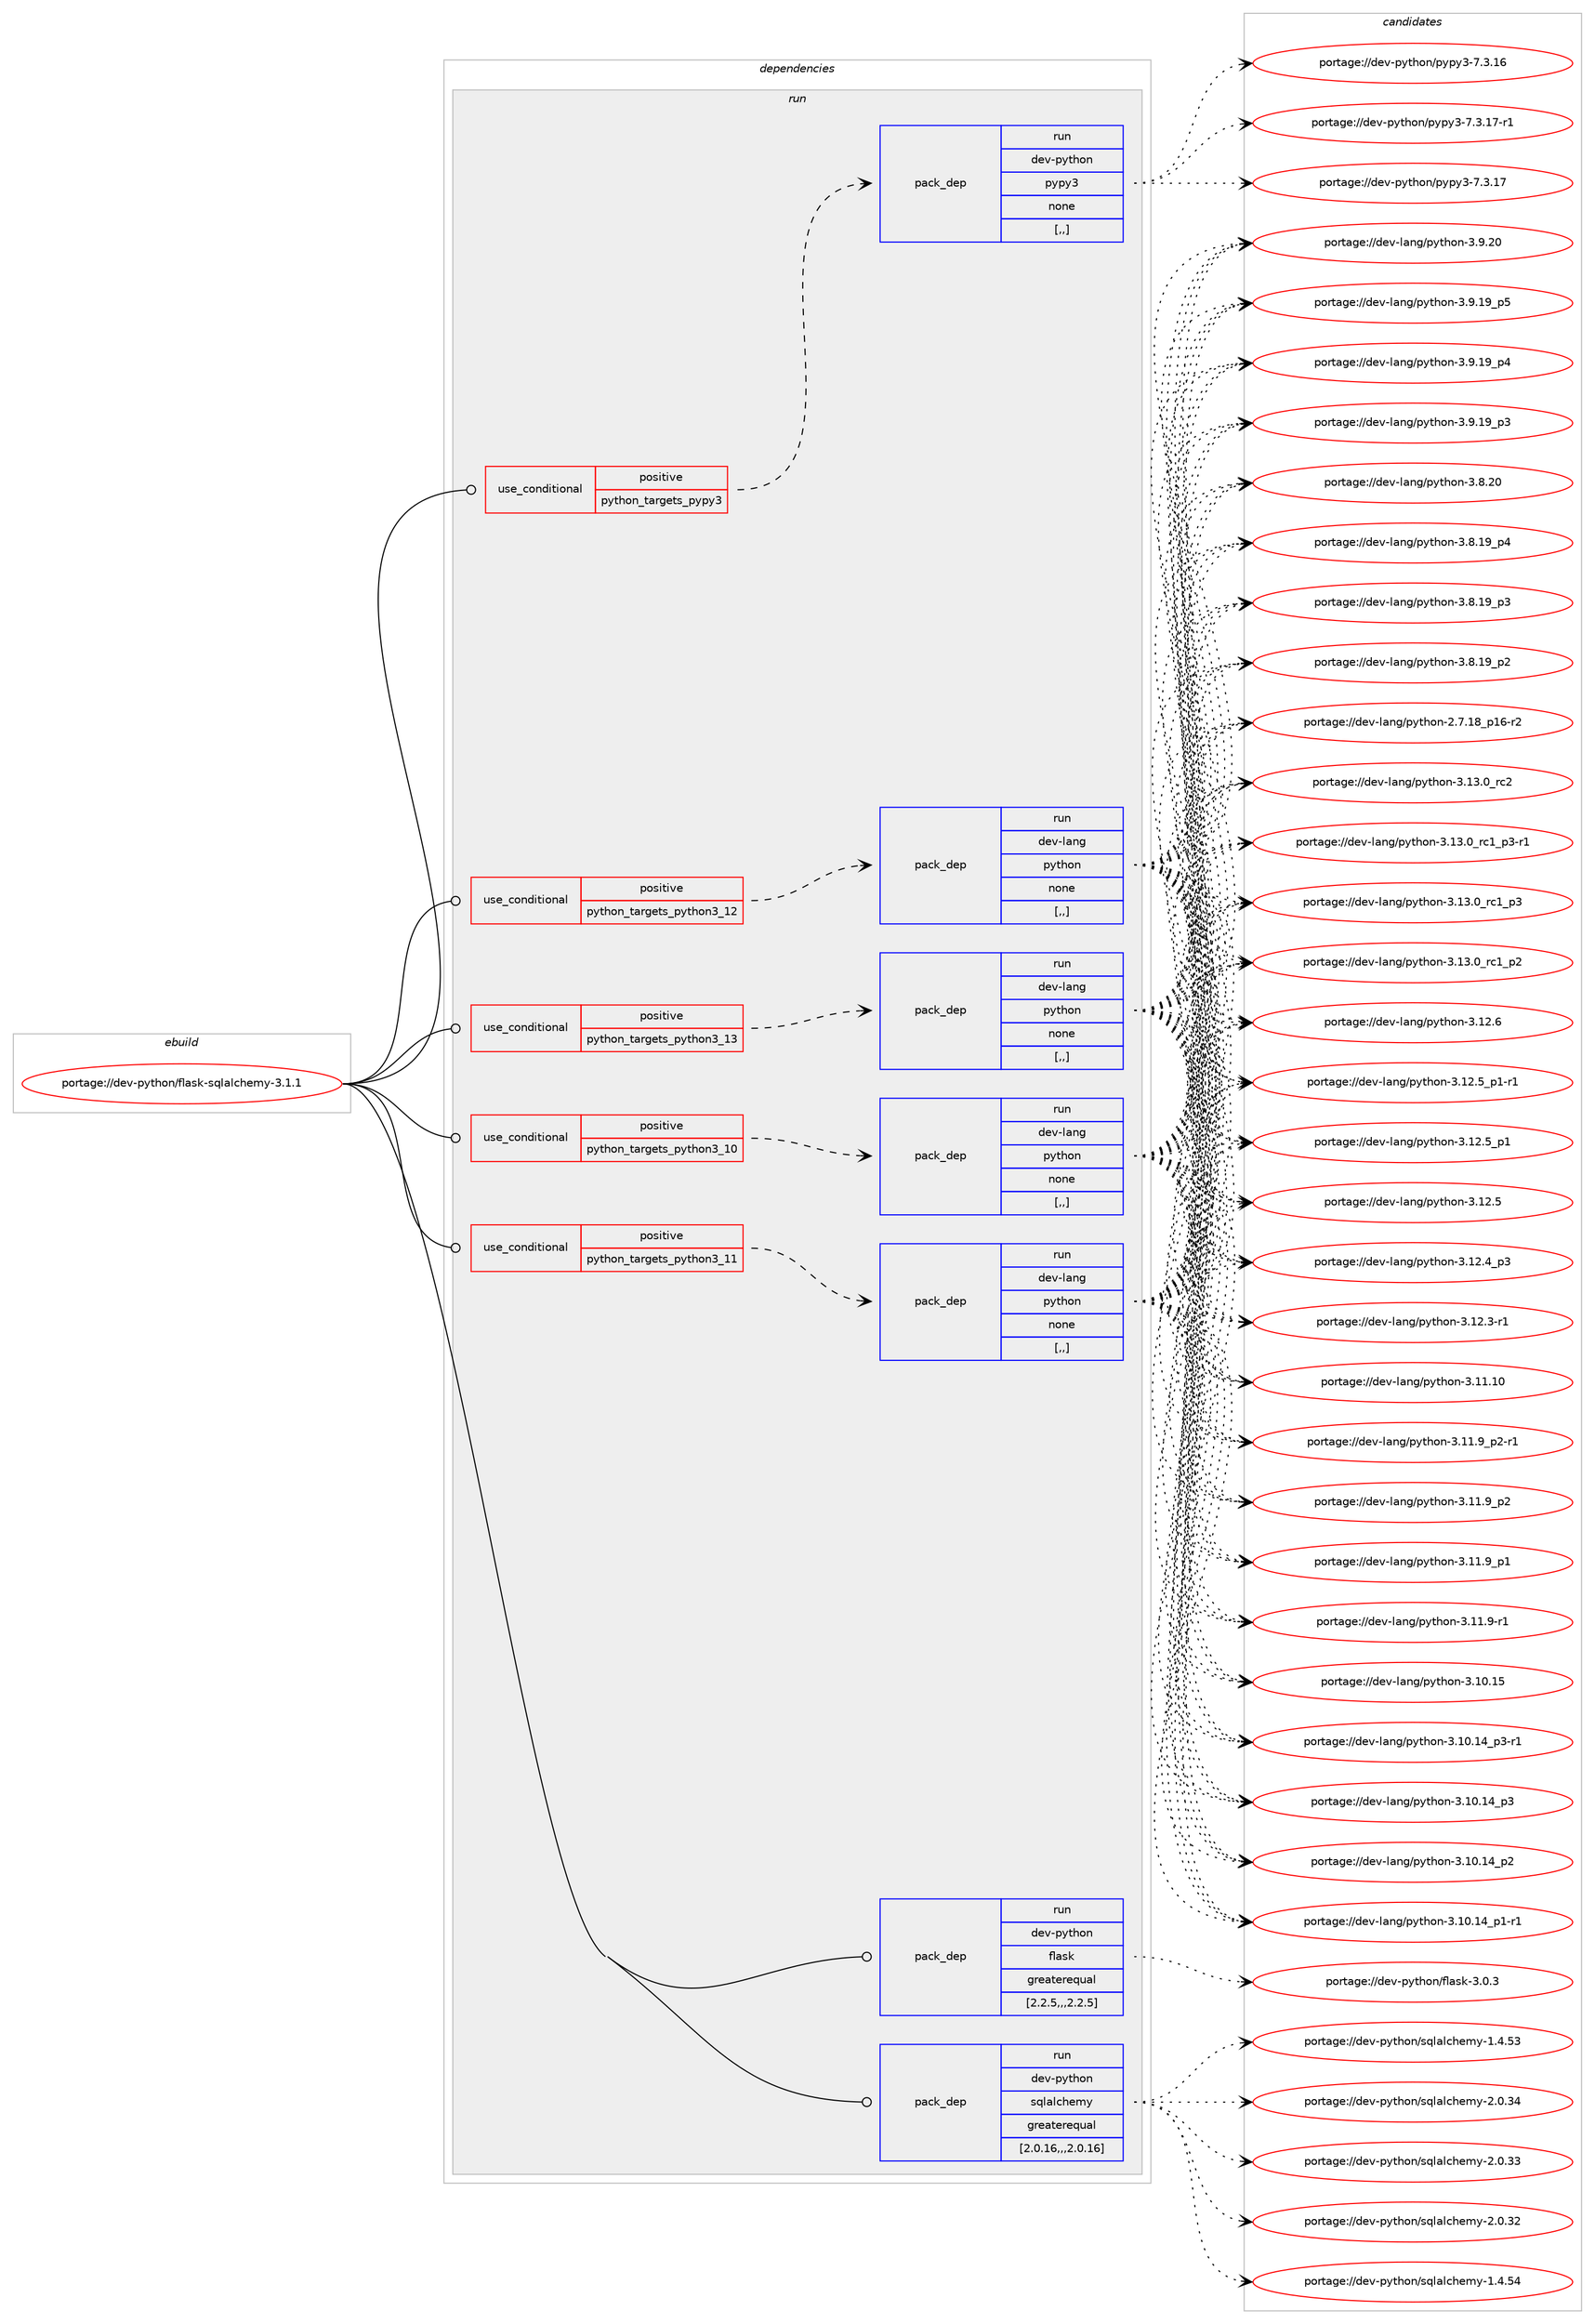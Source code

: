 digraph prolog {

# *************
# Graph options
# *************

newrank=true;
concentrate=true;
compound=true;
graph [rankdir=LR,fontname=Helvetica,fontsize=10,ranksep=1.5];#, ranksep=2.5, nodesep=0.2];
edge  [arrowhead=vee];
node  [fontname=Helvetica,fontsize=10];

# **********
# The ebuild
# **********

subgraph cluster_leftcol {
color=gray;
label=<<i>ebuild</i>>;
id [label="portage://dev-python/flask-sqlalchemy-3.1.1", color=red, width=4, href="../dev-python/flask-sqlalchemy-3.1.1.svg"];
}

# ****************
# The dependencies
# ****************

subgraph cluster_midcol {
color=gray;
label=<<i>dependencies</i>>;
subgraph cluster_compile {
fillcolor="#eeeeee";
style=filled;
label=<<i>compile</i>>;
}
subgraph cluster_compileandrun {
fillcolor="#eeeeee";
style=filled;
label=<<i>compile and run</i>>;
}
subgraph cluster_run {
fillcolor="#eeeeee";
style=filled;
label=<<i>run</i>>;
subgraph cond163179 {
dependency640884 [label=<<TABLE BORDER="0" CELLBORDER="1" CELLSPACING="0" CELLPADDING="4"><TR><TD ROWSPAN="3" CELLPADDING="10">use_conditional</TD></TR><TR><TD>positive</TD></TR><TR><TD>python_targets_pypy3</TD></TR></TABLE>>, shape=none, color=red];
subgraph pack472886 {
dependency640885 [label=<<TABLE BORDER="0" CELLBORDER="1" CELLSPACING="0" CELLPADDING="4" WIDTH="220"><TR><TD ROWSPAN="6" CELLPADDING="30">pack_dep</TD></TR><TR><TD WIDTH="110">run</TD></TR><TR><TD>dev-python</TD></TR><TR><TD>pypy3</TD></TR><TR><TD>none</TD></TR><TR><TD>[,,]</TD></TR></TABLE>>, shape=none, color=blue];
}
dependency640884:e -> dependency640885:w [weight=20,style="dashed",arrowhead="vee"];
}
id:e -> dependency640884:w [weight=20,style="solid",arrowhead="odot"];
subgraph cond163180 {
dependency640886 [label=<<TABLE BORDER="0" CELLBORDER="1" CELLSPACING="0" CELLPADDING="4"><TR><TD ROWSPAN="3" CELLPADDING="10">use_conditional</TD></TR><TR><TD>positive</TD></TR><TR><TD>python_targets_python3_10</TD></TR></TABLE>>, shape=none, color=red];
subgraph pack472887 {
dependency640887 [label=<<TABLE BORDER="0" CELLBORDER="1" CELLSPACING="0" CELLPADDING="4" WIDTH="220"><TR><TD ROWSPAN="6" CELLPADDING="30">pack_dep</TD></TR><TR><TD WIDTH="110">run</TD></TR><TR><TD>dev-lang</TD></TR><TR><TD>python</TD></TR><TR><TD>none</TD></TR><TR><TD>[,,]</TD></TR></TABLE>>, shape=none, color=blue];
}
dependency640886:e -> dependency640887:w [weight=20,style="dashed",arrowhead="vee"];
}
id:e -> dependency640886:w [weight=20,style="solid",arrowhead="odot"];
subgraph cond163181 {
dependency640888 [label=<<TABLE BORDER="0" CELLBORDER="1" CELLSPACING="0" CELLPADDING="4"><TR><TD ROWSPAN="3" CELLPADDING="10">use_conditional</TD></TR><TR><TD>positive</TD></TR><TR><TD>python_targets_python3_11</TD></TR></TABLE>>, shape=none, color=red];
subgraph pack472888 {
dependency640889 [label=<<TABLE BORDER="0" CELLBORDER="1" CELLSPACING="0" CELLPADDING="4" WIDTH="220"><TR><TD ROWSPAN="6" CELLPADDING="30">pack_dep</TD></TR><TR><TD WIDTH="110">run</TD></TR><TR><TD>dev-lang</TD></TR><TR><TD>python</TD></TR><TR><TD>none</TD></TR><TR><TD>[,,]</TD></TR></TABLE>>, shape=none, color=blue];
}
dependency640888:e -> dependency640889:w [weight=20,style="dashed",arrowhead="vee"];
}
id:e -> dependency640888:w [weight=20,style="solid",arrowhead="odot"];
subgraph cond163182 {
dependency640890 [label=<<TABLE BORDER="0" CELLBORDER="1" CELLSPACING="0" CELLPADDING="4"><TR><TD ROWSPAN="3" CELLPADDING="10">use_conditional</TD></TR><TR><TD>positive</TD></TR><TR><TD>python_targets_python3_12</TD></TR></TABLE>>, shape=none, color=red];
subgraph pack472889 {
dependency640891 [label=<<TABLE BORDER="0" CELLBORDER="1" CELLSPACING="0" CELLPADDING="4" WIDTH="220"><TR><TD ROWSPAN="6" CELLPADDING="30">pack_dep</TD></TR><TR><TD WIDTH="110">run</TD></TR><TR><TD>dev-lang</TD></TR><TR><TD>python</TD></TR><TR><TD>none</TD></TR><TR><TD>[,,]</TD></TR></TABLE>>, shape=none, color=blue];
}
dependency640890:e -> dependency640891:w [weight=20,style="dashed",arrowhead="vee"];
}
id:e -> dependency640890:w [weight=20,style="solid",arrowhead="odot"];
subgraph cond163183 {
dependency640892 [label=<<TABLE BORDER="0" CELLBORDER="1" CELLSPACING="0" CELLPADDING="4"><TR><TD ROWSPAN="3" CELLPADDING="10">use_conditional</TD></TR><TR><TD>positive</TD></TR><TR><TD>python_targets_python3_13</TD></TR></TABLE>>, shape=none, color=red];
subgraph pack472890 {
dependency640893 [label=<<TABLE BORDER="0" CELLBORDER="1" CELLSPACING="0" CELLPADDING="4" WIDTH="220"><TR><TD ROWSPAN="6" CELLPADDING="30">pack_dep</TD></TR><TR><TD WIDTH="110">run</TD></TR><TR><TD>dev-lang</TD></TR><TR><TD>python</TD></TR><TR><TD>none</TD></TR><TR><TD>[,,]</TD></TR></TABLE>>, shape=none, color=blue];
}
dependency640892:e -> dependency640893:w [weight=20,style="dashed",arrowhead="vee"];
}
id:e -> dependency640892:w [weight=20,style="solid",arrowhead="odot"];
subgraph pack472891 {
dependency640894 [label=<<TABLE BORDER="0" CELLBORDER="1" CELLSPACING="0" CELLPADDING="4" WIDTH="220"><TR><TD ROWSPAN="6" CELLPADDING="30">pack_dep</TD></TR><TR><TD WIDTH="110">run</TD></TR><TR><TD>dev-python</TD></TR><TR><TD>flask</TD></TR><TR><TD>greaterequal</TD></TR><TR><TD>[2.2.5,,,2.2.5]</TD></TR></TABLE>>, shape=none, color=blue];
}
id:e -> dependency640894:w [weight=20,style="solid",arrowhead="odot"];
subgraph pack472892 {
dependency640895 [label=<<TABLE BORDER="0" CELLBORDER="1" CELLSPACING="0" CELLPADDING="4" WIDTH="220"><TR><TD ROWSPAN="6" CELLPADDING="30">pack_dep</TD></TR><TR><TD WIDTH="110">run</TD></TR><TR><TD>dev-python</TD></TR><TR><TD>sqlalchemy</TD></TR><TR><TD>greaterequal</TD></TR><TR><TD>[2.0.16,,,2.0.16]</TD></TR></TABLE>>, shape=none, color=blue];
}
id:e -> dependency640895:w [weight=20,style="solid",arrowhead="odot"];
}
}

# **************
# The candidates
# **************

subgraph cluster_choices {
rank=same;
color=gray;
label=<<i>candidates</i>>;

subgraph choice472886 {
color=black;
nodesep=1;
choice100101118451121211161041111104711212111212151455546514649554511449 [label="portage://dev-python/pypy3-7.3.17-r1", color=red, width=4,href="../dev-python/pypy3-7.3.17-r1.svg"];
choice10010111845112121116104111110471121211121215145554651464955 [label="portage://dev-python/pypy3-7.3.17", color=red, width=4,href="../dev-python/pypy3-7.3.17.svg"];
choice10010111845112121116104111110471121211121215145554651464954 [label="portage://dev-python/pypy3-7.3.16", color=red, width=4,href="../dev-python/pypy3-7.3.16.svg"];
dependency640885:e -> choice100101118451121211161041111104711212111212151455546514649554511449:w [style=dotted,weight="100"];
dependency640885:e -> choice10010111845112121116104111110471121211121215145554651464955:w [style=dotted,weight="100"];
dependency640885:e -> choice10010111845112121116104111110471121211121215145554651464954:w [style=dotted,weight="100"];
}
subgraph choice472887 {
color=black;
nodesep=1;
choice10010111845108971101034711212111610411111045514649514648951149950 [label="portage://dev-lang/python-3.13.0_rc2", color=red, width=4,href="../dev-lang/python-3.13.0_rc2.svg"];
choice1001011184510897110103471121211161041111104551464951464895114994995112514511449 [label="portage://dev-lang/python-3.13.0_rc1_p3-r1", color=red, width=4,href="../dev-lang/python-3.13.0_rc1_p3-r1.svg"];
choice100101118451089711010347112121116104111110455146495146489511499499511251 [label="portage://dev-lang/python-3.13.0_rc1_p3", color=red, width=4,href="../dev-lang/python-3.13.0_rc1_p3.svg"];
choice100101118451089711010347112121116104111110455146495146489511499499511250 [label="portage://dev-lang/python-3.13.0_rc1_p2", color=red, width=4,href="../dev-lang/python-3.13.0_rc1_p2.svg"];
choice10010111845108971101034711212111610411111045514649504654 [label="portage://dev-lang/python-3.12.6", color=red, width=4,href="../dev-lang/python-3.12.6.svg"];
choice1001011184510897110103471121211161041111104551464950465395112494511449 [label="portage://dev-lang/python-3.12.5_p1-r1", color=red, width=4,href="../dev-lang/python-3.12.5_p1-r1.svg"];
choice100101118451089711010347112121116104111110455146495046539511249 [label="portage://dev-lang/python-3.12.5_p1", color=red, width=4,href="../dev-lang/python-3.12.5_p1.svg"];
choice10010111845108971101034711212111610411111045514649504653 [label="portage://dev-lang/python-3.12.5", color=red, width=4,href="../dev-lang/python-3.12.5.svg"];
choice100101118451089711010347112121116104111110455146495046529511251 [label="portage://dev-lang/python-3.12.4_p3", color=red, width=4,href="../dev-lang/python-3.12.4_p3.svg"];
choice100101118451089711010347112121116104111110455146495046514511449 [label="portage://dev-lang/python-3.12.3-r1", color=red, width=4,href="../dev-lang/python-3.12.3-r1.svg"];
choice1001011184510897110103471121211161041111104551464949464948 [label="portage://dev-lang/python-3.11.10", color=red, width=4,href="../dev-lang/python-3.11.10.svg"];
choice1001011184510897110103471121211161041111104551464949465795112504511449 [label="portage://dev-lang/python-3.11.9_p2-r1", color=red, width=4,href="../dev-lang/python-3.11.9_p2-r1.svg"];
choice100101118451089711010347112121116104111110455146494946579511250 [label="portage://dev-lang/python-3.11.9_p2", color=red, width=4,href="../dev-lang/python-3.11.9_p2.svg"];
choice100101118451089711010347112121116104111110455146494946579511249 [label="portage://dev-lang/python-3.11.9_p1", color=red, width=4,href="../dev-lang/python-3.11.9_p1.svg"];
choice100101118451089711010347112121116104111110455146494946574511449 [label="portage://dev-lang/python-3.11.9-r1", color=red, width=4,href="../dev-lang/python-3.11.9-r1.svg"];
choice1001011184510897110103471121211161041111104551464948464953 [label="portage://dev-lang/python-3.10.15", color=red, width=4,href="../dev-lang/python-3.10.15.svg"];
choice100101118451089711010347112121116104111110455146494846495295112514511449 [label="portage://dev-lang/python-3.10.14_p3-r1", color=red, width=4,href="../dev-lang/python-3.10.14_p3-r1.svg"];
choice10010111845108971101034711212111610411111045514649484649529511251 [label="portage://dev-lang/python-3.10.14_p3", color=red, width=4,href="../dev-lang/python-3.10.14_p3.svg"];
choice10010111845108971101034711212111610411111045514649484649529511250 [label="portage://dev-lang/python-3.10.14_p2", color=red, width=4,href="../dev-lang/python-3.10.14_p2.svg"];
choice100101118451089711010347112121116104111110455146494846495295112494511449 [label="portage://dev-lang/python-3.10.14_p1-r1", color=red, width=4,href="../dev-lang/python-3.10.14_p1-r1.svg"];
choice10010111845108971101034711212111610411111045514657465048 [label="portage://dev-lang/python-3.9.20", color=red, width=4,href="../dev-lang/python-3.9.20.svg"];
choice100101118451089711010347112121116104111110455146574649579511253 [label="portage://dev-lang/python-3.9.19_p5", color=red, width=4,href="../dev-lang/python-3.9.19_p5.svg"];
choice100101118451089711010347112121116104111110455146574649579511252 [label="portage://dev-lang/python-3.9.19_p4", color=red, width=4,href="../dev-lang/python-3.9.19_p4.svg"];
choice100101118451089711010347112121116104111110455146574649579511251 [label="portage://dev-lang/python-3.9.19_p3", color=red, width=4,href="../dev-lang/python-3.9.19_p3.svg"];
choice10010111845108971101034711212111610411111045514656465048 [label="portage://dev-lang/python-3.8.20", color=red, width=4,href="../dev-lang/python-3.8.20.svg"];
choice100101118451089711010347112121116104111110455146564649579511252 [label="portage://dev-lang/python-3.8.19_p4", color=red, width=4,href="../dev-lang/python-3.8.19_p4.svg"];
choice100101118451089711010347112121116104111110455146564649579511251 [label="portage://dev-lang/python-3.8.19_p3", color=red, width=4,href="../dev-lang/python-3.8.19_p3.svg"];
choice100101118451089711010347112121116104111110455146564649579511250 [label="portage://dev-lang/python-3.8.19_p2", color=red, width=4,href="../dev-lang/python-3.8.19_p2.svg"];
choice100101118451089711010347112121116104111110455046554649569511249544511450 [label="portage://dev-lang/python-2.7.18_p16-r2", color=red, width=4,href="../dev-lang/python-2.7.18_p16-r2.svg"];
dependency640887:e -> choice10010111845108971101034711212111610411111045514649514648951149950:w [style=dotted,weight="100"];
dependency640887:e -> choice1001011184510897110103471121211161041111104551464951464895114994995112514511449:w [style=dotted,weight="100"];
dependency640887:e -> choice100101118451089711010347112121116104111110455146495146489511499499511251:w [style=dotted,weight="100"];
dependency640887:e -> choice100101118451089711010347112121116104111110455146495146489511499499511250:w [style=dotted,weight="100"];
dependency640887:e -> choice10010111845108971101034711212111610411111045514649504654:w [style=dotted,weight="100"];
dependency640887:e -> choice1001011184510897110103471121211161041111104551464950465395112494511449:w [style=dotted,weight="100"];
dependency640887:e -> choice100101118451089711010347112121116104111110455146495046539511249:w [style=dotted,weight="100"];
dependency640887:e -> choice10010111845108971101034711212111610411111045514649504653:w [style=dotted,weight="100"];
dependency640887:e -> choice100101118451089711010347112121116104111110455146495046529511251:w [style=dotted,weight="100"];
dependency640887:e -> choice100101118451089711010347112121116104111110455146495046514511449:w [style=dotted,weight="100"];
dependency640887:e -> choice1001011184510897110103471121211161041111104551464949464948:w [style=dotted,weight="100"];
dependency640887:e -> choice1001011184510897110103471121211161041111104551464949465795112504511449:w [style=dotted,weight="100"];
dependency640887:e -> choice100101118451089711010347112121116104111110455146494946579511250:w [style=dotted,weight="100"];
dependency640887:e -> choice100101118451089711010347112121116104111110455146494946579511249:w [style=dotted,weight="100"];
dependency640887:e -> choice100101118451089711010347112121116104111110455146494946574511449:w [style=dotted,weight="100"];
dependency640887:e -> choice1001011184510897110103471121211161041111104551464948464953:w [style=dotted,weight="100"];
dependency640887:e -> choice100101118451089711010347112121116104111110455146494846495295112514511449:w [style=dotted,weight="100"];
dependency640887:e -> choice10010111845108971101034711212111610411111045514649484649529511251:w [style=dotted,weight="100"];
dependency640887:e -> choice10010111845108971101034711212111610411111045514649484649529511250:w [style=dotted,weight="100"];
dependency640887:e -> choice100101118451089711010347112121116104111110455146494846495295112494511449:w [style=dotted,weight="100"];
dependency640887:e -> choice10010111845108971101034711212111610411111045514657465048:w [style=dotted,weight="100"];
dependency640887:e -> choice100101118451089711010347112121116104111110455146574649579511253:w [style=dotted,weight="100"];
dependency640887:e -> choice100101118451089711010347112121116104111110455146574649579511252:w [style=dotted,weight="100"];
dependency640887:e -> choice100101118451089711010347112121116104111110455146574649579511251:w [style=dotted,weight="100"];
dependency640887:e -> choice10010111845108971101034711212111610411111045514656465048:w [style=dotted,weight="100"];
dependency640887:e -> choice100101118451089711010347112121116104111110455146564649579511252:w [style=dotted,weight="100"];
dependency640887:e -> choice100101118451089711010347112121116104111110455146564649579511251:w [style=dotted,weight="100"];
dependency640887:e -> choice100101118451089711010347112121116104111110455146564649579511250:w [style=dotted,weight="100"];
dependency640887:e -> choice100101118451089711010347112121116104111110455046554649569511249544511450:w [style=dotted,weight="100"];
}
subgraph choice472888 {
color=black;
nodesep=1;
choice10010111845108971101034711212111610411111045514649514648951149950 [label="portage://dev-lang/python-3.13.0_rc2", color=red, width=4,href="../dev-lang/python-3.13.0_rc2.svg"];
choice1001011184510897110103471121211161041111104551464951464895114994995112514511449 [label="portage://dev-lang/python-3.13.0_rc1_p3-r1", color=red, width=4,href="../dev-lang/python-3.13.0_rc1_p3-r1.svg"];
choice100101118451089711010347112121116104111110455146495146489511499499511251 [label="portage://dev-lang/python-3.13.0_rc1_p3", color=red, width=4,href="../dev-lang/python-3.13.0_rc1_p3.svg"];
choice100101118451089711010347112121116104111110455146495146489511499499511250 [label="portage://dev-lang/python-3.13.0_rc1_p2", color=red, width=4,href="../dev-lang/python-3.13.0_rc1_p2.svg"];
choice10010111845108971101034711212111610411111045514649504654 [label="portage://dev-lang/python-3.12.6", color=red, width=4,href="../dev-lang/python-3.12.6.svg"];
choice1001011184510897110103471121211161041111104551464950465395112494511449 [label="portage://dev-lang/python-3.12.5_p1-r1", color=red, width=4,href="../dev-lang/python-3.12.5_p1-r1.svg"];
choice100101118451089711010347112121116104111110455146495046539511249 [label="portage://dev-lang/python-3.12.5_p1", color=red, width=4,href="../dev-lang/python-3.12.5_p1.svg"];
choice10010111845108971101034711212111610411111045514649504653 [label="portage://dev-lang/python-3.12.5", color=red, width=4,href="../dev-lang/python-3.12.5.svg"];
choice100101118451089711010347112121116104111110455146495046529511251 [label="portage://dev-lang/python-3.12.4_p3", color=red, width=4,href="../dev-lang/python-3.12.4_p3.svg"];
choice100101118451089711010347112121116104111110455146495046514511449 [label="portage://dev-lang/python-3.12.3-r1", color=red, width=4,href="../dev-lang/python-3.12.3-r1.svg"];
choice1001011184510897110103471121211161041111104551464949464948 [label="portage://dev-lang/python-3.11.10", color=red, width=4,href="../dev-lang/python-3.11.10.svg"];
choice1001011184510897110103471121211161041111104551464949465795112504511449 [label="portage://dev-lang/python-3.11.9_p2-r1", color=red, width=4,href="../dev-lang/python-3.11.9_p2-r1.svg"];
choice100101118451089711010347112121116104111110455146494946579511250 [label="portage://dev-lang/python-3.11.9_p2", color=red, width=4,href="../dev-lang/python-3.11.9_p2.svg"];
choice100101118451089711010347112121116104111110455146494946579511249 [label="portage://dev-lang/python-3.11.9_p1", color=red, width=4,href="../dev-lang/python-3.11.9_p1.svg"];
choice100101118451089711010347112121116104111110455146494946574511449 [label="portage://dev-lang/python-3.11.9-r1", color=red, width=4,href="../dev-lang/python-3.11.9-r1.svg"];
choice1001011184510897110103471121211161041111104551464948464953 [label="portage://dev-lang/python-3.10.15", color=red, width=4,href="../dev-lang/python-3.10.15.svg"];
choice100101118451089711010347112121116104111110455146494846495295112514511449 [label="portage://dev-lang/python-3.10.14_p3-r1", color=red, width=4,href="../dev-lang/python-3.10.14_p3-r1.svg"];
choice10010111845108971101034711212111610411111045514649484649529511251 [label="portage://dev-lang/python-3.10.14_p3", color=red, width=4,href="../dev-lang/python-3.10.14_p3.svg"];
choice10010111845108971101034711212111610411111045514649484649529511250 [label="portage://dev-lang/python-3.10.14_p2", color=red, width=4,href="../dev-lang/python-3.10.14_p2.svg"];
choice100101118451089711010347112121116104111110455146494846495295112494511449 [label="portage://dev-lang/python-3.10.14_p1-r1", color=red, width=4,href="../dev-lang/python-3.10.14_p1-r1.svg"];
choice10010111845108971101034711212111610411111045514657465048 [label="portage://dev-lang/python-3.9.20", color=red, width=4,href="../dev-lang/python-3.9.20.svg"];
choice100101118451089711010347112121116104111110455146574649579511253 [label="portage://dev-lang/python-3.9.19_p5", color=red, width=4,href="../dev-lang/python-3.9.19_p5.svg"];
choice100101118451089711010347112121116104111110455146574649579511252 [label="portage://dev-lang/python-3.9.19_p4", color=red, width=4,href="../dev-lang/python-3.9.19_p4.svg"];
choice100101118451089711010347112121116104111110455146574649579511251 [label="portage://dev-lang/python-3.9.19_p3", color=red, width=4,href="../dev-lang/python-3.9.19_p3.svg"];
choice10010111845108971101034711212111610411111045514656465048 [label="portage://dev-lang/python-3.8.20", color=red, width=4,href="../dev-lang/python-3.8.20.svg"];
choice100101118451089711010347112121116104111110455146564649579511252 [label="portage://dev-lang/python-3.8.19_p4", color=red, width=4,href="../dev-lang/python-3.8.19_p4.svg"];
choice100101118451089711010347112121116104111110455146564649579511251 [label="portage://dev-lang/python-3.8.19_p3", color=red, width=4,href="../dev-lang/python-3.8.19_p3.svg"];
choice100101118451089711010347112121116104111110455146564649579511250 [label="portage://dev-lang/python-3.8.19_p2", color=red, width=4,href="../dev-lang/python-3.8.19_p2.svg"];
choice100101118451089711010347112121116104111110455046554649569511249544511450 [label="portage://dev-lang/python-2.7.18_p16-r2", color=red, width=4,href="../dev-lang/python-2.7.18_p16-r2.svg"];
dependency640889:e -> choice10010111845108971101034711212111610411111045514649514648951149950:w [style=dotted,weight="100"];
dependency640889:e -> choice1001011184510897110103471121211161041111104551464951464895114994995112514511449:w [style=dotted,weight="100"];
dependency640889:e -> choice100101118451089711010347112121116104111110455146495146489511499499511251:w [style=dotted,weight="100"];
dependency640889:e -> choice100101118451089711010347112121116104111110455146495146489511499499511250:w [style=dotted,weight="100"];
dependency640889:e -> choice10010111845108971101034711212111610411111045514649504654:w [style=dotted,weight="100"];
dependency640889:e -> choice1001011184510897110103471121211161041111104551464950465395112494511449:w [style=dotted,weight="100"];
dependency640889:e -> choice100101118451089711010347112121116104111110455146495046539511249:w [style=dotted,weight="100"];
dependency640889:e -> choice10010111845108971101034711212111610411111045514649504653:w [style=dotted,weight="100"];
dependency640889:e -> choice100101118451089711010347112121116104111110455146495046529511251:w [style=dotted,weight="100"];
dependency640889:e -> choice100101118451089711010347112121116104111110455146495046514511449:w [style=dotted,weight="100"];
dependency640889:e -> choice1001011184510897110103471121211161041111104551464949464948:w [style=dotted,weight="100"];
dependency640889:e -> choice1001011184510897110103471121211161041111104551464949465795112504511449:w [style=dotted,weight="100"];
dependency640889:e -> choice100101118451089711010347112121116104111110455146494946579511250:w [style=dotted,weight="100"];
dependency640889:e -> choice100101118451089711010347112121116104111110455146494946579511249:w [style=dotted,weight="100"];
dependency640889:e -> choice100101118451089711010347112121116104111110455146494946574511449:w [style=dotted,weight="100"];
dependency640889:e -> choice1001011184510897110103471121211161041111104551464948464953:w [style=dotted,weight="100"];
dependency640889:e -> choice100101118451089711010347112121116104111110455146494846495295112514511449:w [style=dotted,weight="100"];
dependency640889:e -> choice10010111845108971101034711212111610411111045514649484649529511251:w [style=dotted,weight="100"];
dependency640889:e -> choice10010111845108971101034711212111610411111045514649484649529511250:w [style=dotted,weight="100"];
dependency640889:e -> choice100101118451089711010347112121116104111110455146494846495295112494511449:w [style=dotted,weight="100"];
dependency640889:e -> choice10010111845108971101034711212111610411111045514657465048:w [style=dotted,weight="100"];
dependency640889:e -> choice100101118451089711010347112121116104111110455146574649579511253:w [style=dotted,weight="100"];
dependency640889:e -> choice100101118451089711010347112121116104111110455146574649579511252:w [style=dotted,weight="100"];
dependency640889:e -> choice100101118451089711010347112121116104111110455146574649579511251:w [style=dotted,weight="100"];
dependency640889:e -> choice10010111845108971101034711212111610411111045514656465048:w [style=dotted,weight="100"];
dependency640889:e -> choice100101118451089711010347112121116104111110455146564649579511252:w [style=dotted,weight="100"];
dependency640889:e -> choice100101118451089711010347112121116104111110455146564649579511251:w [style=dotted,weight="100"];
dependency640889:e -> choice100101118451089711010347112121116104111110455146564649579511250:w [style=dotted,weight="100"];
dependency640889:e -> choice100101118451089711010347112121116104111110455046554649569511249544511450:w [style=dotted,weight="100"];
}
subgraph choice472889 {
color=black;
nodesep=1;
choice10010111845108971101034711212111610411111045514649514648951149950 [label="portage://dev-lang/python-3.13.0_rc2", color=red, width=4,href="../dev-lang/python-3.13.0_rc2.svg"];
choice1001011184510897110103471121211161041111104551464951464895114994995112514511449 [label="portage://dev-lang/python-3.13.0_rc1_p3-r1", color=red, width=4,href="../dev-lang/python-3.13.0_rc1_p3-r1.svg"];
choice100101118451089711010347112121116104111110455146495146489511499499511251 [label="portage://dev-lang/python-3.13.0_rc1_p3", color=red, width=4,href="../dev-lang/python-3.13.0_rc1_p3.svg"];
choice100101118451089711010347112121116104111110455146495146489511499499511250 [label="portage://dev-lang/python-3.13.0_rc1_p2", color=red, width=4,href="../dev-lang/python-3.13.0_rc1_p2.svg"];
choice10010111845108971101034711212111610411111045514649504654 [label="portage://dev-lang/python-3.12.6", color=red, width=4,href="../dev-lang/python-3.12.6.svg"];
choice1001011184510897110103471121211161041111104551464950465395112494511449 [label="portage://dev-lang/python-3.12.5_p1-r1", color=red, width=4,href="../dev-lang/python-3.12.5_p1-r1.svg"];
choice100101118451089711010347112121116104111110455146495046539511249 [label="portage://dev-lang/python-3.12.5_p1", color=red, width=4,href="../dev-lang/python-3.12.5_p1.svg"];
choice10010111845108971101034711212111610411111045514649504653 [label="portage://dev-lang/python-3.12.5", color=red, width=4,href="../dev-lang/python-3.12.5.svg"];
choice100101118451089711010347112121116104111110455146495046529511251 [label="portage://dev-lang/python-3.12.4_p3", color=red, width=4,href="../dev-lang/python-3.12.4_p3.svg"];
choice100101118451089711010347112121116104111110455146495046514511449 [label="portage://dev-lang/python-3.12.3-r1", color=red, width=4,href="../dev-lang/python-3.12.3-r1.svg"];
choice1001011184510897110103471121211161041111104551464949464948 [label="portage://dev-lang/python-3.11.10", color=red, width=4,href="../dev-lang/python-3.11.10.svg"];
choice1001011184510897110103471121211161041111104551464949465795112504511449 [label="portage://dev-lang/python-3.11.9_p2-r1", color=red, width=4,href="../dev-lang/python-3.11.9_p2-r1.svg"];
choice100101118451089711010347112121116104111110455146494946579511250 [label="portage://dev-lang/python-3.11.9_p2", color=red, width=4,href="../dev-lang/python-3.11.9_p2.svg"];
choice100101118451089711010347112121116104111110455146494946579511249 [label="portage://dev-lang/python-3.11.9_p1", color=red, width=4,href="../dev-lang/python-3.11.9_p1.svg"];
choice100101118451089711010347112121116104111110455146494946574511449 [label="portage://dev-lang/python-3.11.9-r1", color=red, width=4,href="../dev-lang/python-3.11.9-r1.svg"];
choice1001011184510897110103471121211161041111104551464948464953 [label="portage://dev-lang/python-3.10.15", color=red, width=4,href="../dev-lang/python-3.10.15.svg"];
choice100101118451089711010347112121116104111110455146494846495295112514511449 [label="portage://dev-lang/python-3.10.14_p3-r1", color=red, width=4,href="../dev-lang/python-3.10.14_p3-r1.svg"];
choice10010111845108971101034711212111610411111045514649484649529511251 [label="portage://dev-lang/python-3.10.14_p3", color=red, width=4,href="../dev-lang/python-3.10.14_p3.svg"];
choice10010111845108971101034711212111610411111045514649484649529511250 [label="portage://dev-lang/python-3.10.14_p2", color=red, width=4,href="../dev-lang/python-3.10.14_p2.svg"];
choice100101118451089711010347112121116104111110455146494846495295112494511449 [label="portage://dev-lang/python-3.10.14_p1-r1", color=red, width=4,href="../dev-lang/python-3.10.14_p1-r1.svg"];
choice10010111845108971101034711212111610411111045514657465048 [label="portage://dev-lang/python-3.9.20", color=red, width=4,href="../dev-lang/python-3.9.20.svg"];
choice100101118451089711010347112121116104111110455146574649579511253 [label="portage://dev-lang/python-3.9.19_p5", color=red, width=4,href="../dev-lang/python-3.9.19_p5.svg"];
choice100101118451089711010347112121116104111110455146574649579511252 [label="portage://dev-lang/python-3.9.19_p4", color=red, width=4,href="../dev-lang/python-3.9.19_p4.svg"];
choice100101118451089711010347112121116104111110455146574649579511251 [label="portage://dev-lang/python-3.9.19_p3", color=red, width=4,href="../dev-lang/python-3.9.19_p3.svg"];
choice10010111845108971101034711212111610411111045514656465048 [label="portage://dev-lang/python-3.8.20", color=red, width=4,href="../dev-lang/python-3.8.20.svg"];
choice100101118451089711010347112121116104111110455146564649579511252 [label="portage://dev-lang/python-3.8.19_p4", color=red, width=4,href="../dev-lang/python-3.8.19_p4.svg"];
choice100101118451089711010347112121116104111110455146564649579511251 [label="portage://dev-lang/python-3.8.19_p3", color=red, width=4,href="../dev-lang/python-3.8.19_p3.svg"];
choice100101118451089711010347112121116104111110455146564649579511250 [label="portage://dev-lang/python-3.8.19_p2", color=red, width=4,href="../dev-lang/python-3.8.19_p2.svg"];
choice100101118451089711010347112121116104111110455046554649569511249544511450 [label="portage://dev-lang/python-2.7.18_p16-r2", color=red, width=4,href="../dev-lang/python-2.7.18_p16-r2.svg"];
dependency640891:e -> choice10010111845108971101034711212111610411111045514649514648951149950:w [style=dotted,weight="100"];
dependency640891:e -> choice1001011184510897110103471121211161041111104551464951464895114994995112514511449:w [style=dotted,weight="100"];
dependency640891:e -> choice100101118451089711010347112121116104111110455146495146489511499499511251:w [style=dotted,weight="100"];
dependency640891:e -> choice100101118451089711010347112121116104111110455146495146489511499499511250:w [style=dotted,weight="100"];
dependency640891:e -> choice10010111845108971101034711212111610411111045514649504654:w [style=dotted,weight="100"];
dependency640891:e -> choice1001011184510897110103471121211161041111104551464950465395112494511449:w [style=dotted,weight="100"];
dependency640891:e -> choice100101118451089711010347112121116104111110455146495046539511249:w [style=dotted,weight="100"];
dependency640891:e -> choice10010111845108971101034711212111610411111045514649504653:w [style=dotted,weight="100"];
dependency640891:e -> choice100101118451089711010347112121116104111110455146495046529511251:w [style=dotted,weight="100"];
dependency640891:e -> choice100101118451089711010347112121116104111110455146495046514511449:w [style=dotted,weight="100"];
dependency640891:e -> choice1001011184510897110103471121211161041111104551464949464948:w [style=dotted,weight="100"];
dependency640891:e -> choice1001011184510897110103471121211161041111104551464949465795112504511449:w [style=dotted,weight="100"];
dependency640891:e -> choice100101118451089711010347112121116104111110455146494946579511250:w [style=dotted,weight="100"];
dependency640891:e -> choice100101118451089711010347112121116104111110455146494946579511249:w [style=dotted,weight="100"];
dependency640891:e -> choice100101118451089711010347112121116104111110455146494946574511449:w [style=dotted,weight="100"];
dependency640891:e -> choice1001011184510897110103471121211161041111104551464948464953:w [style=dotted,weight="100"];
dependency640891:e -> choice100101118451089711010347112121116104111110455146494846495295112514511449:w [style=dotted,weight="100"];
dependency640891:e -> choice10010111845108971101034711212111610411111045514649484649529511251:w [style=dotted,weight="100"];
dependency640891:e -> choice10010111845108971101034711212111610411111045514649484649529511250:w [style=dotted,weight="100"];
dependency640891:e -> choice100101118451089711010347112121116104111110455146494846495295112494511449:w [style=dotted,weight="100"];
dependency640891:e -> choice10010111845108971101034711212111610411111045514657465048:w [style=dotted,weight="100"];
dependency640891:e -> choice100101118451089711010347112121116104111110455146574649579511253:w [style=dotted,weight="100"];
dependency640891:e -> choice100101118451089711010347112121116104111110455146574649579511252:w [style=dotted,weight="100"];
dependency640891:e -> choice100101118451089711010347112121116104111110455146574649579511251:w [style=dotted,weight="100"];
dependency640891:e -> choice10010111845108971101034711212111610411111045514656465048:w [style=dotted,weight="100"];
dependency640891:e -> choice100101118451089711010347112121116104111110455146564649579511252:w [style=dotted,weight="100"];
dependency640891:e -> choice100101118451089711010347112121116104111110455146564649579511251:w [style=dotted,weight="100"];
dependency640891:e -> choice100101118451089711010347112121116104111110455146564649579511250:w [style=dotted,weight="100"];
dependency640891:e -> choice100101118451089711010347112121116104111110455046554649569511249544511450:w [style=dotted,weight="100"];
}
subgraph choice472890 {
color=black;
nodesep=1;
choice10010111845108971101034711212111610411111045514649514648951149950 [label="portage://dev-lang/python-3.13.0_rc2", color=red, width=4,href="../dev-lang/python-3.13.0_rc2.svg"];
choice1001011184510897110103471121211161041111104551464951464895114994995112514511449 [label="portage://dev-lang/python-3.13.0_rc1_p3-r1", color=red, width=4,href="../dev-lang/python-3.13.0_rc1_p3-r1.svg"];
choice100101118451089711010347112121116104111110455146495146489511499499511251 [label="portage://dev-lang/python-3.13.0_rc1_p3", color=red, width=4,href="../dev-lang/python-3.13.0_rc1_p3.svg"];
choice100101118451089711010347112121116104111110455146495146489511499499511250 [label="portage://dev-lang/python-3.13.0_rc1_p2", color=red, width=4,href="../dev-lang/python-3.13.0_rc1_p2.svg"];
choice10010111845108971101034711212111610411111045514649504654 [label="portage://dev-lang/python-3.12.6", color=red, width=4,href="../dev-lang/python-3.12.6.svg"];
choice1001011184510897110103471121211161041111104551464950465395112494511449 [label="portage://dev-lang/python-3.12.5_p1-r1", color=red, width=4,href="../dev-lang/python-3.12.5_p1-r1.svg"];
choice100101118451089711010347112121116104111110455146495046539511249 [label="portage://dev-lang/python-3.12.5_p1", color=red, width=4,href="../dev-lang/python-3.12.5_p1.svg"];
choice10010111845108971101034711212111610411111045514649504653 [label="portage://dev-lang/python-3.12.5", color=red, width=4,href="../dev-lang/python-3.12.5.svg"];
choice100101118451089711010347112121116104111110455146495046529511251 [label="portage://dev-lang/python-3.12.4_p3", color=red, width=4,href="../dev-lang/python-3.12.4_p3.svg"];
choice100101118451089711010347112121116104111110455146495046514511449 [label="portage://dev-lang/python-3.12.3-r1", color=red, width=4,href="../dev-lang/python-3.12.3-r1.svg"];
choice1001011184510897110103471121211161041111104551464949464948 [label="portage://dev-lang/python-3.11.10", color=red, width=4,href="../dev-lang/python-3.11.10.svg"];
choice1001011184510897110103471121211161041111104551464949465795112504511449 [label="portage://dev-lang/python-3.11.9_p2-r1", color=red, width=4,href="../dev-lang/python-3.11.9_p2-r1.svg"];
choice100101118451089711010347112121116104111110455146494946579511250 [label="portage://dev-lang/python-3.11.9_p2", color=red, width=4,href="../dev-lang/python-3.11.9_p2.svg"];
choice100101118451089711010347112121116104111110455146494946579511249 [label="portage://dev-lang/python-3.11.9_p1", color=red, width=4,href="../dev-lang/python-3.11.9_p1.svg"];
choice100101118451089711010347112121116104111110455146494946574511449 [label="portage://dev-lang/python-3.11.9-r1", color=red, width=4,href="../dev-lang/python-3.11.9-r1.svg"];
choice1001011184510897110103471121211161041111104551464948464953 [label="portage://dev-lang/python-3.10.15", color=red, width=4,href="../dev-lang/python-3.10.15.svg"];
choice100101118451089711010347112121116104111110455146494846495295112514511449 [label="portage://dev-lang/python-3.10.14_p3-r1", color=red, width=4,href="../dev-lang/python-3.10.14_p3-r1.svg"];
choice10010111845108971101034711212111610411111045514649484649529511251 [label="portage://dev-lang/python-3.10.14_p3", color=red, width=4,href="../dev-lang/python-3.10.14_p3.svg"];
choice10010111845108971101034711212111610411111045514649484649529511250 [label="portage://dev-lang/python-3.10.14_p2", color=red, width=4,href="../dev-lang/python-3.10.14_p2.svg"];
choice100101118451089711010347112121116104111110455146494846495295112494511449 [label="portage://dev-lang/python-3.10.14_p1-r1", color=red, width=4,href="../dev-lang/python-3.10.14_p1-r1.svg"];
choice10010111845108971101034711212111610411111045514657465048 [label="portage://dev-lang/python-3.9.20", color=red, width=4,href="../dev-lang/python-3.9.20.svg"];
choice100101118451089711010347112121116104111110455146574649579511253 [label="portage://dev-lang/python-3.9.19_p5", color=red, width=4,href="../dev-lang/python-3.9.19_p5.svg"];
choice100101118451089711010347112121116104111110455146574649579511252 [label="portage://dev-lang/python-3.9.19_p4", color=red, width=4,href="../dev-lang/python-3.9.19_p4.svg"];
choice100101118451089711010347112121116104111110455146574649579511251 [label="portage://dev-lang/python-3.9.19_p3", color=red, width=4,href="../dev-lang/python-3.9.19_p3.svg"];
choice10010111845108971101034711212111610411111045514656465048 [label="portage://dev-lang/python-3.8.20", color=red, width=4,href="../dev-lang/python-3.8.20.svg"];
choice100101118451089711010347112121116104111110455146564649579511252 [label="portage://dev-lang/python-3.8.19_p4", color=red, width=4,href="../dev-lang/python-3.8.19_p4.svg"];
choice100101118451089711010347112121116104111110455146564649579511251 [label="portage://dev-lang/python-3.8.19_p3", color=red, width=4,href="../dev-lang/python-3.8.19_p3.svg"];
choice100101118451089711010347112121116104111110455146564649579511250 [label="portage://dev-lang/python-3.8.19_p2", color=red, width=4,href="../dev-lang/python-3.8.19_p2.svg"];
choice100101118451089711010347112121116104111110455046554649569511249544511450 [label="portage://dev-lang/python-2.7.18_p16-r2", color=red, width=4,href="../dev-lang/python-2.7.18_p16-r2.svg"];
dependency640893:e -> choice10010111845108971101034711212111610411111045514649514648951149950:w [style=dotted,weight="100"];
dependency640893:e -> choice1001011184510897110103471121211161041111104551464951464895114994995112514511449:w [style=dotted,weight="100"];
dependency640893:e -> choice100101118451089711010347112121116104111110455146495146489511499499511251:w [style=dotted,weight="100"];
dependency640893:e -> choice100101118451089711010347112121116104111110455146495146489511499499511250:w [style=dotted,weight="100"];
dependency640893:e -> choice10010111845108971101034711212111610411111045514649504654:w [style=dotted,weight="100"];
dependency640893:e -> choice1001011184510897110103471121211161041111104551464950465395112494511449:w [style=dotted,weight="100"];
dependency640893:e -> choice100101118451089711010347112121116104111110455146495046539511249:w [style=dotted,weight="100"];
dependency640893:e -> choice10010111845108971101034711212111610411111045514649504653:w [style=dotted,weight="100"];
dependency640893:e -> choice100101118451089711010347112121116104111110455146495046529511251:w [style=dotted,weight="100"];
dependency640893:e -> choice100101118451089711010347112121116104111110455146495046514511449:w [style=dotted,weight="100"];
dependency640893:e -> choice1001011184510897110103471121211161041111104551464949464948:w [style=dotted,weight="100"];
dependency640893:e -> choice1001011184510897110103471121211161041111104551464949465795112504511449:w [style=dotted,weight="100"];
dependency640893:e -> choice100101118451089711010347112121116104111110455146494946579511250:w [style=dotted,weight="100"];
dependency640893:e -> choice100101118451089711010347112121116104111110455146494946579511249:w [style=dotted,weight="100"];
dependency640893:e -> choice100101118451089711010347112121116104111110455146494946574511449:w [style=dotted,weight="100"];
dependency640893:e -> choice1001011184510897110103471121211161041111104551464948464953:w [style=dotted,weight="100"];
dependency640893:e -> choice100101118451089711010347112121116104111110455146494846495295112514511449:w [style=dotted,weight="100"];
dependency640893:e -> choice10010111845108971101034711212111610411111045514649484649529511251:w [style=dotted,weight="100"];
dependency640893:e -> choice10010111845108971101034711212111610411111045514649484649529511250:w [style=dotted,weight="100"];
dependency640893:e -> choice100101118451089711010347112121116104111110455146494846495295112494511449:w [style=dotted,weight="100"];
dependency640893:e -> choice10010111845108971101034711212111610411111045514657465048:w [style=dotted,weight="100"];
dependency640893:e -> choice100101118451089711010347112121116104111110455146574649579511253:w [style=dotted,weight="100"];
dependency640893:e -> choice100101118451089711010347112121116104111110455146574649579511252:w [style=dotted,weight="100"];
dependency640893:e -> choice100101118451089711010347112121116104111110455146574649579511251:w [style=dotted,weight="100"];
dependency640893:e -> choice10010111845108971101034711212111610411111045514656465048:w [style=dotted,weight="100"];
dependency640893:e -> choice100101118451089711010347112121116104111110455146564649579511252:w [style=dotted,weight="100"];
dependency640893:e -> choice100101118451089711010347112121116104111110455146564649579511251:w [style=dotted,weight="100"];
dependency640893:e -> choice100101118451089711010347112121116104111110455146564649579511250:w [style=dotted,weight="100"];
dependency640893:e -> choice100101118451089711010347112121116104111110455046554649569511249544511450:w [style=dotted,weight="100"];
}
subgraph choice472891 {
color=black;
nodesep=1;
choice100101118451121211161041111104710210897115107455146484651 [label="portage://dev-python/flask-3.0.3", color=red, width=4,href="../dev-python/flask-3.0.3.svg"];
dependency640894:e -> choice100101118451121211161041111104710210897115107455146484651:w [style=dotted,weight="100"];
}
subgraph choice472892 {
color=black;
nodesep=1;
choice1001011184511212111610411111047115113108971089910410110912145504648465152 [label="portage://dev-python/sqlalchemy-2.0.34", color=red, width=4,href="../dev-python/sqlalchemy-2.0.34.svg"];
choice1001011184511212111610411111047115113108971089910410110912145504648465151 [label="portage://dev-python/sqlalchemy-2.0.33", color=red, width=4,href="../dev-python/sqlalchemy-2.0.33.svg"];
choice1001011184511212111610411111047115113108971089910410110912145504648465150 [label="portage://dev-python/sqlalchemy-2.0.32", color=red, width=4,href="../dev-python/sqlalchemy-2.0.32.svg"];
choice1001011184511212111610411111047115113108971089910410110912145494652465352 [label="portage://dev-python/sqlalchemy-1.4.54", color=red, width=4,href="../dev-python/sqlalchemy-1.4.54.svg"];
choice1001011184511212111610411111047115113108971089910410110912145494652465351 [label="portage://dev-python/sqlalchemy-1.4.53", color=red, width=4,href="../dev-python/sqlalchemy-1.4.53.svg"];
dependency640895:e -> choice1001011184511212111610411111047115113108971089910410110912145504648465152:w [style=dotted,weight="100"];
dependency640895:e -> choice1001011184511212111610411111047115113108971089910410110912145504648465151:w [style=dotted,weight="100"];
dependency640895:e -> choice1001011184511212111610411111047115113108971089910410110912145504648465150:w [style=dotted,weight="100"];
dependency640895:e -> choice1001011184511212111610411111047115113108971089910410110912145494652465352:w [style=dotted,weight="100"];
dependency640895:e -> choice1001011184511212111610411111047115113108971089910410110912145494652465351:w [style=dotted,weight="100"];
}
}

}
